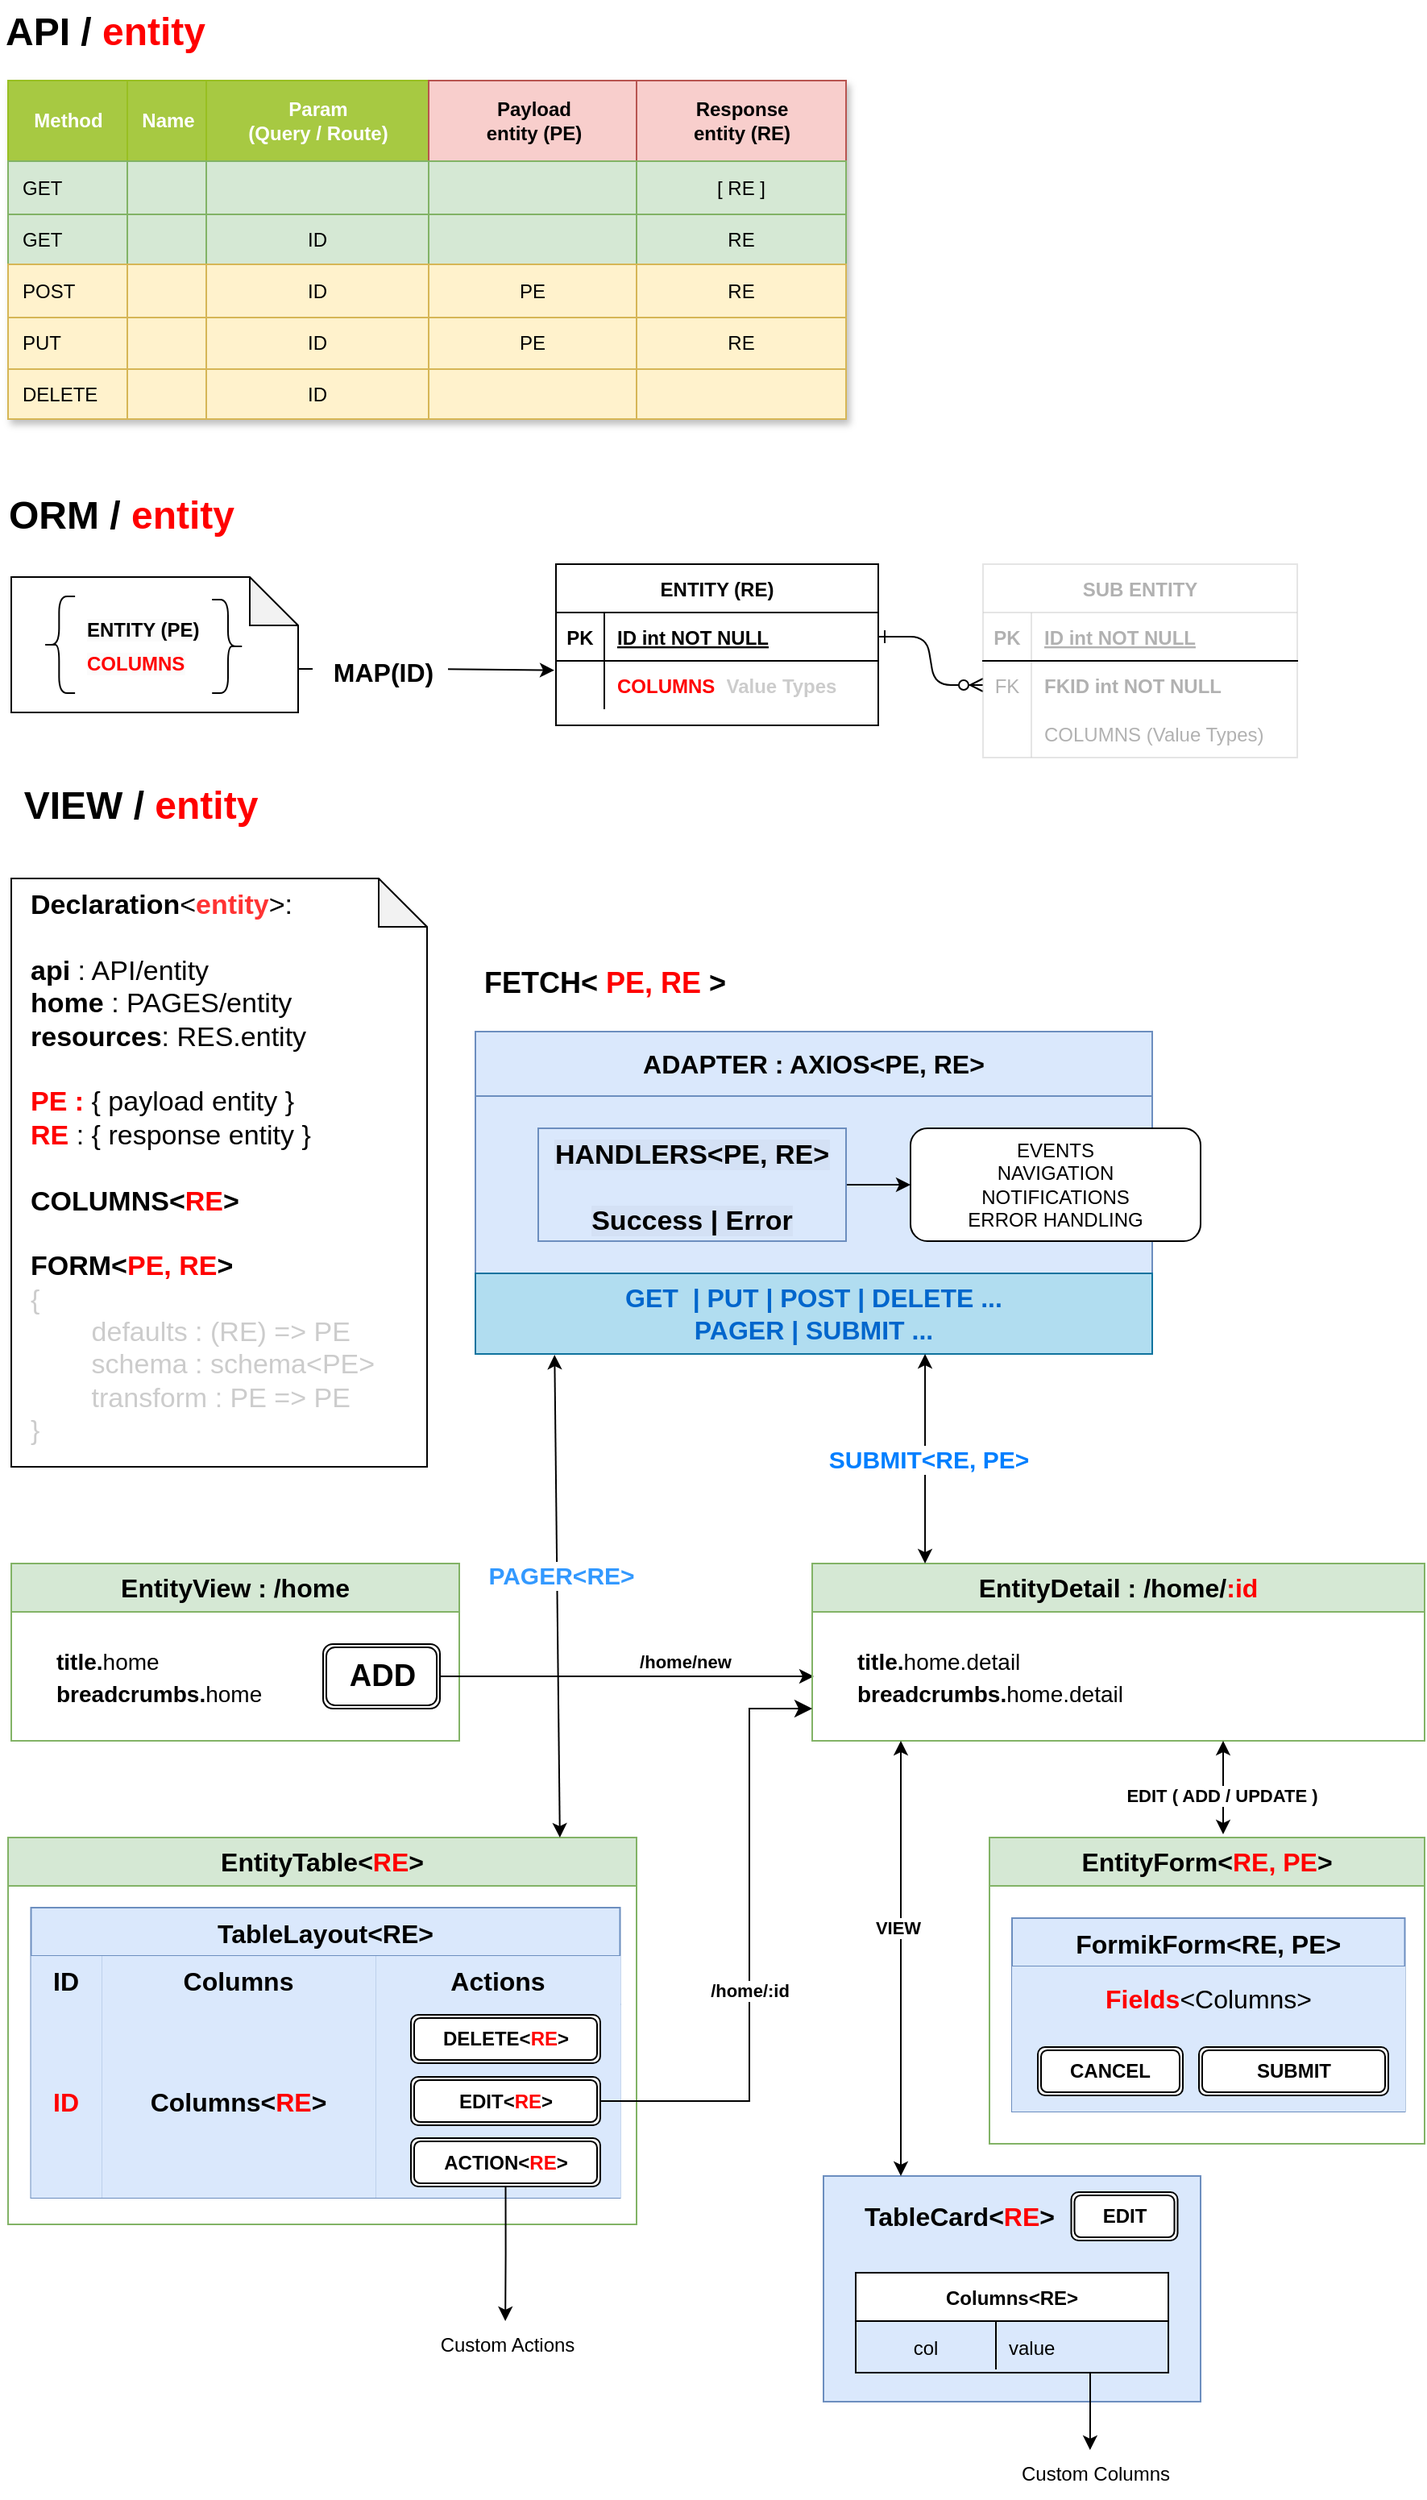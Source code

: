 <mxfile version="24.5.2" type="github">
  <diagram id="R2lEEEUBdFMjLlhIrx00" name="Page-1">
    <mxGraphModel dx="970" dy="598" grid="1" gridSize="10" guides="1" tooltips="1" connect="1" arrows="1" fold="1" page="1" pageScale="1" pageWidth="1169" pageHeight="827" math="0" shadow="0" extFonts="Permanent Marker^https://fonts.googleapis.com/css?family=Permanent+Marker">
      <root>
        <mxCell id="0" />
        <mxCell id="1" parent="0" />
        <mxCell id="C-vyLk0tnHw3VtMMgP7b-1" value="" style="edgeStyle=entityRelationEdgeStyle;endArrow=ERzeroToMany;startArrow=ERone;endFill=1;startFill=0;" parent="1" source="C-vyLk0tnHw3VtMMgP7b-24" target="C-vyLk0tnHw3VtMMgP7b-6" edge="1">
          <mxGeometry width="100" height="100" relative="1" as="geometry">
            <mxPoint x="310" y="1030" as="sourcePoint" />
            <mxPoint x="410" y="930" as="targetPoint" />
          </mxGeometry>
        </mxCell>
        <mxCell id="C-vyLk0tnHw3VtMMgP7b-2" value="SUB ENTITY" style="shape=table;startSize=30;container=1;collapsible=1;childLayout=tableLayout;fixedRows=1;rowLines=0;fontStyle=1;align=center;resizeLast=1;opacity=50;strokeColor=#CCCCCC;textOpacity=30;" parent="1" vertex="1">
          <mxGeometry x="695" y="430" width="195" height="120" as="geometry" />
        </mxCell>
        <mxCell id="C-vyLk0tnHw3VtMMgP7b-3" value="" style="shape=partialRectangle;collapsible=0;dropTarget=0;pointerEvents=0;fillColor=none;points=[[0,0.5],[1,0.5]];portConstraint=eastwest;top=0;left=0;right=0;bottom=1;" parent="C-vyLk0tnHw3VtMMgP7b-2" vertex="1">
          <mxGeometry y="30" width="195" height="30" as="geometry" />
        </mxCell>
        <mxCell id="C-vyLk0tnHw3VtMMgP7b-4" value="PK" style="shape=partialRectangle;overflow=hidden;connectable=0;fillColor=none;top=0;left=0;bottom=0;right=0;fontStyle=1;textOpacity=30;" parent="C-vyLk0tnHw3VtMMgP7b-3" vertex="1">
          <mxGeometry width="30" height="30" as="geometry">
            <mxRectangle width="30" height="30" as="alternateBounds" />
          </mxGeometry>
        </mxCell>
        <mxCell id="C-vyLk0tnHw3VtMMgP7b-5" value="ID int NOT NULL " style="shape=partialRectangle;overflow=hidden;connectable=0;fillColor=none;top=0;left=0;bottom=0;right=0;align=left;spacingLeft=6;fontStyle=5;textOpacity=30;" parent="C-vyLk0tnHw3VtMMgP7b-3" vertex="1">
          <mxGeometry x="30" width="165" height="30" as="geometry">
            <mxRectangle width="165" height="30" as="alternateBounds" />
          </mxGeometry>
        </mxCell>
        <mxCell id="C-vyLk0tnHw3VtMMgP7b-6" value="" style="shape=partialRectangle;collapsible=0;dropTarget=0;pointerEvents=0;fillColor=none;points=[[0,0.5],[1,0.5]];portConstraint=eastwest;top=0;left=0;right=0;bottom=0;" parent="C-vyLk0tnHw3VtMMgP7b-2" vertex="1">
          <mxGeometry y="60" width="195" height="30" as="geometry" />
        </mxCell>
        <mxCell id="C-vyLk0tnHw3VtMMgP7b-7" value="FK" style="shape=partialRectangle;overflow=hidden;connectable=0;fillColor=none;top=0;left=0;bottom=0;right=0;textOpacity=30;" parent="C-vyLk0tnHw3VtMMgP7b-6" vertex="1">
          <mxGeometry width="30" height="30" as="geometry">
            <mxRectangle width="30" height="30" as="alternateBounds" />
          </mxGeometry>
        </mxCell>
        <mxCell id="C-vyLk0tnHw3VtMMgP7b-8" value="FKID int NOT NULL" style="shape=partialRectangle;overflow=hidden;connectable=0;fillColor=none;top=0;left=0;bottom=0;right=0;align=left;spacingLeft=6;fontStyle=1;textOpacity=30;" parent="C-vyLk0tnHw3VtMMgP7b-6" vertex="1">
          <mxGeometry x="30" width="165" height="30" as="geometry">
            <mxRectangle width="165" height="30" as="alternateBounds" />
          </mxGeometry>
        </mxCell>
        <mxCell id="C-vyLk0tnHw3VtMMgP7b-9" value="" style="shape=partialRectangle;collapsible=0;dropTarget=0;pointerEvents=0;fillColor=none;points=[[0,0.5],[1,0.5]];portConstraint=eastwest;top=0;left=0;right=0;bottom=0;" parent="C-vyLk0tnHw3VtMMgP7b-2" vertex="1">
          <mxGeometry y="90" width="195" height="30" as="geometry" />
        </mxCell>
        <mxCell id="C-vyLk0tnHw3VtMMgP7b-10" value="" style="shape=partialRectangle;overflow=hidden;connectable=0;fillColor=none;top=0;left=0;bottom=0;right=0;textOpacity=30;" parent="C-vyLk0tnHw3VtMMgP7b-9" vertex="1">
          <mxGeometry width="30" height="30" as="geometry">
            <mxRectangle width="30" height="30" as="alternateBounds" />
          </mxGeometry>
        </mxCell>
        <mxCell id="C-vyLk0tnHw3VtMMgP7b-11" value="COLUMNS (Value Types)" style="shape=partialRectangle;overflow=hidden;connectable=0;fillColor=none;top=0;left=0;bottom=0;right=0;align=left;spacingLeft=6;textOpacity=30;" parent="C-vyLk0tnHw3VtMMgP7b-9" vertex="1">
          <mxGeometry x="30" width="165" height="30" as="geometry">
            <mxRectangle width="165" height="30" as="alternateBounds" />
          </mxGeometry>
        </mxCell>
        <mxCell id="C-vyLk0tnHw3VtMMgP7b-23" value="ENTITY (RE)" style="shape=table;startSize=30;container=1;collapsible=1;childLayout=tableLayout;fixedRows=1;rowLines=0;fontStyle=1;align=center;resizeLast=1;fontColor=#000000;" parent="1" vertex="1">
          <mxGeometry x="430" y="430" width="200" height="100" as="geometry" />
        </mxCell>
        <mxCell id="C-vyLk0tnHw3VtMMgP7b-24" value="" style="shape=partialRectangle;collapsible=0;dropTarget=0;pointerEvents=0;fillColor=none;points=[[0,0.5],[1,0.5]];portConstraint=eastwest;top=0;left=0;right=0;bottom=1;" parent="C-vyLk0tnHw3VtMMgP7b-23" vertex="1">
          <mxGeometry y="30" width="200" height="30" as="geometry" />
        </mxCell>
        <mxCell id="C-vyLk0tnHw3VtMMgP7b-25" value="PK" style="shape=partialRectangle;overflow=hidden;connectable=0;fillColor=none;top=0;left=0;bottom=0;right=0;fontStyle=1;" parent="C-vyLk0tnHw3VtMMgP7b-24" vertex="1">
          <mxGeometry width="30" height="30" as="geometry">
            <mxRectangle width="30" height="30" as="alternateBounds" />
          </mxGeometry>
        </mxCell>
        <mxCell id="C-vyLk0tnHw3VtMMgP7b-26" value="ID int NOT NULL " style="shape=partialRectangle;overflow=hidden;connectable=0;fillColor=none;top=0;left=0;bottom=0;right=0;align=left;spacingLeft=6;fontStyle=5;" parent="C-vyLk0tnHw3VtMMgP7b-24" vertex="1">
          <mxGeometry x="30" width="170" height="30" as="geometry">
            <mxRectangle width="170" height="30" as="alternateBounds" />
          </mxGeometry>
        </mxCell>
        <mxCell id="C-vyLk0tnHw3VtMMgP7b-27" value="" style="shape=partialRectangle;collapsible=0;dropTarget=0;pointerEvents=0;fillColor=none;points=[[0,0.5],[1,0.5]];portConstraint=eastwest;top=0;left=0;right=0;bottom=0;" parent="C-vyLk0tnHw3VtMMgP7b-23" vertex="1">
          <mxGeometry y="60" width="200" height="30" as="geometry" />
        </mxCell>
        <mxCell id="C-vyLk0tnHw3VtMMgP7b-28" value="" style="shape=partialRectangle;overflow=hidden;connectable=0;fillColor=none;top=0;left=0;bottom=0;right=0;" parent="C-vyLk0tnHw3VtMMgP7b-27" vertex="1">
          <mxGeometry width="30" height="30" as="geometry">
            <mxRectangle width="30" height="30" as="alternateBounds" />
          </mxGeometry>
        </mxCell>
        <mxCell id="C-vyLk0tnHw3VtMMgP7b-29" value="COLUMNS" style="shape=partialRectangle;overflow=hidden;connectable=0;fillColor=none;top=0;left=0;bottom=0;right=0;align=left;spacingLeft=6;fontColor=#FF0000;fontStyle=1" parent="C-vyLk0tnHw3VtMMgP7b-27" vertex="1">
          <mxGeometry x="30" width="170" height="30" as="geometry">
            <mxRectangle width="170" height="30" as="alternateBounds" />
          </mxGeometry>
        </mxCell>
        <mxCell id="YahrEmIbVGKIaJTnLxun-7" value="Assets" style="childLayout=tableLayout;recursiveResize=0;strokeColor=#98bf21;fillColor=#A7C942;shadow=1;" parent="1" vertex="1">
          <mxGeometry x="90" y="130" width="520" height="210" as="geometry" />
        </mxCell>
        <mxCell id="YahrEmIbVGKIaJTnLxun-8" style="shape=tableRow;horizontal=0;startSize=0;swimlaneHead=0;swimlaneBody=0;top=0;left=0;bottom=0;right=0;dropTarget=0;collapsible=0;recursiveResize=0;expand=0;fontStyle=0;strokeColor=inherit;fillColor=#ffffff;" parent="YahrEmIbVGKIaJTnLxun-7" vertex="1">
          <mxGeometry width="520" height="50" as="geometry" />
        </mxCell>
        <mxCell id="YahrEmIbVGKIaJTnLxun-68" value="Method" style="connectable=0;recursiveResize=0;strokeColor=inherit;fillColor=#A7C942;align=center;fontStyle=1;fontColor=#FFFFFF;html=1;" parent="YahrEmIbVGKIaJTnLxun-8" vertex="1">
          <mxGeometry width="74" height="50" as="geometry">
            <mxRectangle width="74" height="50" as="alternateBounds" />
          </mxGeometry>
        </mxCell>
        <mxCell id="YahrEmIbVGKIaJTnLxun-57" value="Name" style="connectable=0;recursiveResize=0;strokeColor=inherit;fillColor=#A7C942;align=center;fontStyle=1;fontColor=#FFFFFF;html=1;" parent="YahrEmIbVGKIaJTnLxun-8" vertex="1">
          <mxGeometry x="74" width="49" height="50" as="geometry">
            <mxRectangle width="49" height="50" as="alternateBounds" />
          </mxGeometry>
        </mxCell>
        <mxCell id="YahrEmIbVGKIaJTnLxun-9" value="Param&lt;div&gt;(Query / Route)&lt;/div&gt;" style="connectable=0;recursiveResize=0;strokeColor=inherit;fillColor=#A7C942;align=center;fontStyle=1;fontColor=#FFFFFF;html=1;" parent="YahrEmIbVGKIaJTnLxun-8" vertex="1">
          <mxGeometry x="123" width="138" height="50" as="geometry">
            <mxRectangle width="138" height="50" as="alternateBounds" />
          </mxGeometry>
        </mxCell>
        <mxCell id="YahrEmIbVGKIaJTnLxun-10" value="Payload&lt;div&gt;entity (PE)&lt;/div&gt;" style="connectable=0;recursiveResize=0;strokeColor=#b85450;fillColor=#f8cecc;align=center;fontStyle=1;html=1;" parent="YahrEmIbVGKIaJTnLxun-8" vertex="1">
          <mxGeometry x="261" width="129" height="50" as="geometry">
            <mxRectangle width="129" height="50" as="alternateBounds" />
          </mxGeometry>
        </mxCell>
        <mxCell id="YahrEmIbVGKIaJTnLxun-11" value="Response&lt;div&gt;entity (RE)&lt;/div&gt;" style="connectable=0;recursiveResize=0;strokeColor=#b85450;fillColor=#f8cecc;align=center;fontStyle=1;html=1;" parent="YahrEmIbVGKIaJTnLxun-8" vertex="1">
          <mxGeometry x="390" width="130" height="50" as="geometry">
            <mxRectangle width="130" height="50" as="alternateBounds" />
          </mxGeometry>
        </mxCell>
        <mxCell id="YahrEmIbVGKIaJTnLxun-12" value="" style="shape=tableRow;horizontal=0;startSize=0;swimlaneHead=0;swimlaneBody=0;top=0;left=0;bottom=0;right=0;dropTarget=0;collapsible=0;recursiveResize=0;expand=0;fontStyle=0;strokeColor=inherit;fillColor=#ffffff;" parent="YahrEmIbVGKIaJTnLxun-7" vertex="1">
          <mxGeometry y="50" width="520" height="33" as="geometry" />
        </mxCell>
        <mxCell id="YahrEmIbVGKIaJTnLxun-69" value="GET" style="connectable=0;recursiveResize=0;strokeColor=#82b366;fillColor=#d5e8d4;align=left;whiteSpace=wrap;html=1;spacingLeft=7;" parent="YahrEmIbVGKIaJTnLxun-12" vertex="1">
          <mxGeometry width="74" height="33" as="geometry">
            <mxRectangle width="74" height="33" as="alternateBounds" />
          </mxGeometry>
        </mxCell>
        <mxCell id="YahrEmIbVGKIaJTnLxun-58" value="" style="connectable=0;recursiveResize=0;strokeColor=#82b366;fillColor=#d5e8d4;align=center;whiteSpace=wrap;html=1;" parent="YahrEmIbVGKIaJTnLxun-12" vertex="1">
          <mxGeometry x="74" width="49" height="33" as="geometry">
            <mxRectangle width="49" height="33" as="alternateBounds" />
          </mxGeometry>
        </mxCell>
        <mxCell id="YahrEmIbVGKIaJTnLxun-13" value="" style="connectable=0;recursiveResize=0;strokeColor=#82b366;fillColor=#d5e8d4;align=center;whiteSpace=wrap;html=1;" parent="YahrEmIbVGKIaJTnLxun-12" vertex="1">
          <mxGeometry x="123" width="138" height="33" as="geometry">
            <mxRectangle width="138" height="33" as="alternateBounds" />
          </mxGeometry>
        </mxCell>
        <mxCell id="YahrEmIbVGKIaJTnLxun-14" value="" style="connectable=0;recursiveResize=0;strokeColor=#82b366;fillColor=#d5e8d4;align=center;whiteSpace=wrap;html=1;" parent="YahrEmIbVGKIaJTnLxun-12" vertex="1">
          <mxGeometry x="261" width="129" height="33" as="geometry">
            <mxRectangle width="129" height="33" as="alternateBounds" />
          </mxGeometry>
        </mxCell>
        <mxCell id="YahrEmIbVGKIaJTnLxun-15" value="[ RE ]" style="connectable=0;recursiveResize=0;strokeColor=#82b366;fillColor=#d5e8d4;align=center;whiteSpace=wrap;html=1;" parent="YahrEmIbVGKIaJTnLxun-12" vertex="1">
          <mxGeometry x="390" width="130" height="33" as="geometry">
            <mxRectangle width="130" height="33" as="alternateBounds" />
          </mxGeometry>
        </mxCell>
        <mxCell id="YahrEmIbVGKIaJTnLxun-16" value="" style="shape=tableRow;horizontal=0;startSize=0;swimlaneHead=0;swimlaneBody=0;top=0;left=0;bottom=0;right=0;dropTarget=0;collapsible=0;recursiveResize=0;expand=0;fontStyle=1;strokeColor=inherit;fillColor=#EAF2D3;" parent="YahrEmIbVGKIaJTnLxun-7" vertex="1">
          <mxGeometry y="83" width="520" height="31" as="geometry" />
        </mxCell>
        <mxCell id="YahrEmIbVGKIaJTnLxun-70" value="GET" style="connectable=0;recursiveResize=0;strokeColor=#82b366;fillColor=#d5e8d4;whiteSpace=wrap;html=1;align=left;spacingLeft=7;" parent="YahrEmIbVGKIaJTnLxun-16" vertex="1">
          <mxGeometry width="74" height="31" as="geometry">
            <mxRectangle width="74" height="31" as="alternateBounds" />
          </mxGeometry>
        </mxCell>
        <mxCell id="YahrEmIbVGKIaJTnLxun-59" value="" style="connectable=0;recursiveResize=0;strokeColor=#82b366;fillColor=#d5e8d4;whiteSpace=wrap;html=1;" parent="YahrEmIbVGKIaJTnLxun-16" vertex="1">
          <mxGeometry x="74" width="49" height="31" as="geometry">
            <mxRectangle width="49" height="31" as="alternateBounds" />
          </mxGeometry>
        </mxCell>
        <mxCell id="YahrEmIbVGKIaJTnLxun-17" value="ID" style="connectable=0;recursiveResize=0;strokeColor=#82b366;fillColor=#d5e8d4;whiteSpace=wrap;html=1;" parent="YahrEmIbVGKIaJTnLxun-16" vertex="1">
          <mxGeometry x="123" width="138" height="31" as="geometry">
            <mxRectangle width="138" height="31" as="alternateBounds" />
          </mxGeometry>
        </mxCell>
        <mxCell id="YahrEmIbVGKIaJTnLxun-18" value="" style="connectable=0;recursiveResize=0;strokeColor=#82b366;fillColor=#d5e8d4;whiteSpace=wrap;html=1;" parent="YahrEmIbVGKIaJTnLxun-16" vertex="1">
          <mxGeometry x="261" width="129" height="31" as="geometry">
            <mxRectangle width="129" height="31" as="alternateBounds" />
          </mxGeometry>
        </mxCell>
        <mxCell id="YahrEmIbVGKIaJTnLxun-19" value="RE" style="connectable=0;recursiveResize=0;strokeColor=#82b366;fillColor=#d5e8d4;whiteSpace=wrap;html=1;" parent="YahrEmIbVGKIaJTnLxun-16" vertex="1">
          <mxGeometry x="390" width="130" height="31" as="geometry">
            <mxRectangle width="130" height="31" as="alternateBounds" />
          </mxGeometry>
        </mxCell>
        <mxCell id="YahrEmIbVGKIaJTnLxun-20" value="" style="shape=tableRow;horizontal=0;startSize=0;swimlaneHead=0;swimlaneBody=0;top=0;left=0;bottom=0;right=0;dropTarget=0;collapsible=0;recursiveResize=0;expand=0;fontStyle=0;strokeColor=inherit;fillColor=#ffffff;" parent="YahrEmIbVGKIaJTnLxun-7" vertex="1">
          <mxGeometry y="114" width="520" height="33" as="geometry" />
        </mxCell>
        <mxCell id="YahrEmIbVGKIaJTnLxun-71" value="POST" style="connectable=0;recursiveResize=0;strokeColor=#d6b656;fillColor=#fff2cc;fontStyle=0;align=left;whiteSpace=wrap;html=1;spacingLeft=7;" parent="YahrEmIbVGKIaJTnLxun-20" vertex="1">
          <mxGeometry width="74" height="33" as="geometry">
            <mxRectangle width="74" height="33" as="alternateBounds" />
          </mxGeometry>
        </mxCell>
        <mxCell id="YahrEmIbVGKIaJTnLxun-60" style="connectable=0;recursiveResize=0;strokeColor=#d6b656;fillColor=#fff2cc;fontStyle=0;align=center;whiteSpace=wrap;html=1;" parent="YahrEmIbVGKIaJTnLxun-20" vertex="1">
          <mxGeometry x="74" width="49" height="33" as="geometry">
            <mxRectangle width="49" height="33" as="alternateBounds" />
          </mxGeometry>
        </mxCell>
        <mxCell id="YahrEmIbVGKIaJTnLxun-21" value="ID" style="connectable=0;recursiveResize=0;strokeColor=#d6b656;fillColor=#fff2cc;fontStyle=0;align=center;whiteSpace=wrap;html=1;" parent="YahrEmIbVGKIaJTnLxun-20" vertex="1">
          <mxGeometry x="123" width="138" height="33" as="geometry">
            <mxRectangle width="138" height="33" as="alternateBounds" />
          </mxGeometry>
        </mxCell>
        <mxCell id="YahrEmIbVGKIaJTnLxun-22" value="PE" style="connectable=0;recursiveResize=0;strokeColor=#d6b656;fillColor=#fff2cc;fontStyle=0;align=center;whiteSpace=wrap;html=1;" parent="YahrEmIbVGKIaJTnLxun-20" vertex="1">
          <mxGeometry x="261" width="129" height="33" as="geometry">
            <mxRectangle width="129" height="33" as="alternateBounds" />
          </mxGeometry>
        </mxCell>
        <mxCell id="YahrEmIbVGKIaJTnLxun-23" value="RE" style="connectable=0;recursiveResize=0;strokeColor=#d6b656;fillColor=#fff2cc;fontStyle=0;align=center;whiteSpace=wrap;html=1;" parent="YahrEmIbVGKIaJTnLxun-20" vertex="1">
          <mxGeometry x="390" width="130" height="33" as="geometry">
            <mxRectangle width="130" height="33" as="alternateBounds" />
          </mxGeometry>
        </mxCell>
        <mxCell id="YahrEmIbVGKIaJTnLxun-24" value="" style="shape=tableRow;horizontal=0;startSize=0;swimlaneHead=0;swimlaneBody=0;top=0;left=0;bottom=0;right=0;dropTarget=0;collapsible=0;recursiveResize=0;expand=0;fontStyle=1;strokeColor=inherit;fillColor=#EAF2D3;" parent="YahrEmIbVGKIaJTnLxun-7" vertex="1">
          <mxGeometry y="147" width="520" height="32" as="geometry" />
        </mxCell>
        <mxCell id="YahrEmIbVGKIaJTnLxun-72" value="PUT" style="connectable=0;recursiveResize=0;strokeColor=#d6b656;fillColor=#fff2cc;whiteSpace=wrap;html=1;align=left;spacingLeft=7;" parent="YahrEmIbVGKIaJTnLxun-24" vertex="1">
          <mxGeometry width="74" height="32" as="geometry">
            <mxRectangle width="74" height="32" as="alternateBounds" />
          </mxGeometry>
        </mxCell>
        <mxCell id="YahrEmIbVGKIaJTnLxun-61" style="connectable=0;recursiveResize=0;strokeColor=#d6b656;fillColor=#fff2cc;whiteSpace=wrap;html=1;" parent="YahrEmIbVGKIaJTnLxun-24" vertex="1">
          <mxGeometry x="74" width="49" height="32" as="geometry">
            <mxRectangle width="49" height="32" as="alternateBounds" />
          </mxGeometry>
        </mxCell>
        <mxCell id="YahrEmIbVGKIaJTnLxun-25" value="ID" style="connectable=0;recursiveResize=0;strokeColor=#d6b656;fillColor=#fff2cc;whiteSpace=wrap;html=1;" parent="YahrEmIbVGKIaJTnLxun-24" vertex="1">
          <mxGeometry x="123" width="138" height="32" as="geometry">
            <mxRectangle width="138" height="32" as="alternateBounds" />
          </mxGeometry>
        </mxCell>
        <mxCell id="YahrEmIbVGKIaJTnLxun-26" value="PE" style="connectable=0;recursiveResize=0;strokeColor=#d6b656;fillColor=#fff2cc;whiteSpace=wrap;html=1;" parent="YahrEmIbVGKIaJTnLxun-24" vertex="1">
          <mxGeometry x="261" width="129" height="32" as="geometry">
            <mxRectangle width="129" height="32" as="alternateBounds" />
          </mxGeometry>
        </mxCell>
        <mxCell id="YahrEmIbVGKIaJTnLxun-27" value="RE" style="connectable=0;recursiveResize=0;strokeColor=#d6b656;fillColor=#fff2cc;whiteSpace=wrap;html=1;" parent="YahrEmIbVGKIaJTnLxun-24" vertex="1">
          <mxGeometry x="390" width="130" height="32" as="geometry">
            <mxRectangle width="130" height="32" as="alternateBounds" />
          </mxGeometry>
        </mxCell>
        <mxCell id="YahrEmIbVGKIaJTnLxun-62" style="shape=tableRow;horizontal=0;startSize=0;swimlaneHead=0;swimlaneBody=0;top=0;left=0;bottom=0;right=0;dropTarget=0;collapsible=0;recursiveResize=0;expand=0;fontStyle=1;strokeColor=inherit;fillColor=#EAF2D3;" parent="YahrEmIbVGKIaJTnLxun-7" vertex="1">
          <mxGeometry y="179" width="520" height="31" as="geometry" />
        </mxCell>
        <mxCell id="YahrEmIbVGKIaJTnLxun-73" value="DELETE" style="connectable=0;recursiveResize=0;whiteSpace=wrap;html=1;align=left;spacingLeft=7;fillColor=#fff2cc;strokeColor=#d6b656;" parent="YahrEmIbVGKIaJTnLxun-62" vertex="1">
          <mxGeometry width="74" height="31" as="geometry">
            <mxRectangle width="74" height="31" as="alternateBounds" />
          </mxGeometry>
        </mxCell>
        <mxCell id="YahrEmIbVGKIaJTnLxun-63" style="connectable=0;recursiveResize=0;whiteSpace=wrap;html=1;fillColor=#fff2cc;strokeColor=#d6b656;" parent="YahrEmIbVGKIaJTnLxun-62" vertex="1">
          <mxGeometry x="74" width="49" height="31" as="geometry">
            <mxRectangle width="49" height="31" as="alternateBounds" />
          </mxGeometry>
        </mxCell>
        <mxCell id="YahrEmIbVGKIaJTnLxun-64" value="ID" style="connectable=0;recursiveResize=0;whiteSpace=wrap;html=1;fillColor=#fff2cc;strokeColor=#d6b656;" parent="YahrEmIbVGKIaJTnLxun-62" vertex="1">
          <mxGeometry x="123" width="138" height="31" as="geometry">
            <mxRectangle width="138" height="31" as="alternateBounds" />
          </mxGeometry>
        </mxCell>
        <mxCell id="YahrEmIbVGKIaJTnLxun-65" style="connectable=0;recursiveResize=0;whiteSpace=wrap;html=1;fillColor=#fff2cc;strokeColor=#d6b656;" parent="YahrEmIbVGKIaJTnLxun-62" vertex="1">
          <mxGeometry x="261" width="129" height="31" as="geometry">
            <mxRectangle width="129" height="31" as="alternateBounds" />
          </mxGeometry>
        </mxCell>
        <mxCell id="YahrEmIbVGKIaJTnLxun-66" style="connectable=0;recursiveResize=0;whiteSpace=wrap;html=1;fillColor=#fff2cc;strokeColor=#d6b656;" parent="YahrEmIbVGKIaJTnLxun-62" vertex="1">
          <mxGeometry x="390" width="130" height="31" as="geometry">
            <mxRectangle width="130" height="31" as="alternateBounds" />
          </mxGeometry>
        </mxCell>
        <mxCell id="YahrEmIbVGKIaJTnLxun-81" value="API /&amp;nbsp;&lt;font color=&quot;#ff0000&quot;&gt;entity&lt;/font&gt;" style="text;strokeColor=none;fillColor=none;html=1;fontSize=24;fontStyle=1;verticalAlign=middle;align=center;" parent="1" vertex="1">
          <mxGeometry x="100" y="80" width="100" height="40" as="geometry" />
        </mxCell>
        <mxCell id="YahrEmIbVGKIaJTnLxun-82" value="ORM /&amp;nbsp;&lt;font color=&quot;#ff0000&quot;&gt;entity&lt;/font&gt;" style="text;strokeColor=none;fillColor=none;html=1;fontSize=24;fontStyle=1;verticalAlign=middle;align=center;" parent="1" vertex="1">
          <mxGeometry x="110" y="380" width="100" height="40" as="geometry" />
        </mxCell>
        <UserObject label="&lt;b&gt;Value Types&lt;/b&gt;" placeholders="1" name="Variable" id="YahrEmIbVGKIaJTnLxun-83">
          <mxCell style="text;html=1;strokeColor=none;fillColor=none;align=center;verticalAlign=middle;whiteSpace=wrap;overflow=hidden;fontColor=#CCCCCC;" parent="1" vertex="1">
            <mxGeometry x="530" y="496" width="80" height="20" as="geometry" />
          </mxCell>
        </UserObject>
        <mxCell id="YahrEmIbVGKIaJTnLxun-85" value="VIEW /&amp;nbsp;&lt;font color=&quot;#ff0000&quot;&gt;entity&lt;/font&gt;" style="text;strokeColor=none;fillColor=none;html=1;fontSize=24;fontStyle=1;verticalAlign=middle;align=center;" parent="1" vertex="1">
          <mxGeometry x="122" y="560" width="100" height="40" as="geometry" />
        </mxCell>
        <mxCell id="YahrEmIbVGKIaJTnLxun-86" value="&lt;font style=&quot;font-size: 17px;&quot;&gt;&lt;b style=&quot;&quot;&gt;Declaration&lt;/b&gt;&amp;lt;&lt;b style=&quot;&quot;&gt;&lt;font color=&quot;#ff3333&quot; style=&quot;font-size: 17px;&quot;&gt;entity&lt;/font&gt;&lt;/b&gt;&amp;gt;:&lt;/font&gt;&lt;div style=&quot;font-size: 17px;&quot;&gt;&lt;font style=&quot;font-size: 17px;&quot;&gt;&lt;br style=&quot;&quot;&gt;&lt;/font&gt;&lt;div style=&quot;&quot;&gt;&lt;font style=&quot;font-size: 17px;&quot;&gt;&lt;b&gt;api&lt;/b&gt; : API/entity&lt;/font&gt;&lt;/div&gt;&lt;div style=&quot;&quot;&gt;&lt;font style=&quot;font-size: 17px;&quot;&gt;&lt;b&gt;home&lt;/b&gt; : PAGES/entity&lt;/font&gt;&lt;/div&gt;&lt;div style=&quot;&quot;&gt;&lt;span style=&quot;background-color: initial;&quot;&gt;&lt;font style=&quot;font-size: 17px;&quot;&gt;&lt;b&gt;resources&lt;/b&gt;: RES.entity&lt;/font&gt;&lt;/span&gt;&lt;/div&gt;&lt;div style=&quot;&quot;&gt;&lt;span style=&quot;background-color: initial;&quot;&gt;&lt;font style=&quot;font-size: 17px;&quot;&gt;&lt;br&gt;&lt;/font&gt;&lt;/span&gt;&lt;/div&gt;&lt;div style=&quot;&quot;&gt;&lt;div style=&quot;&quot;&gt;&lt;font style=&quot;font-size: 17px;&quot;&gt;&lt;b style=&quot;&quot;&gt;&lt;font color=&quot;#ff0000&quot; style=&quot;font-size: 17px;&quot;&gt;PE :&lt;/font&gt;&lt;/b&gt;&amp;nbsp;{ payload entity }&lt;/font&gt;&lt;/div&gt;&lt;div style=&quot;&quot;&gt;&lt;font style=&quot;font-size: 17px;&quot;&gt;&lt;font color=&quot;#ff0000&quot; style=&quot;background-color: initial; font-size: 17px;&quot;&gt;&lt;b style=&quot;&quot;&gt;RE&lt;/b&gt;&lt;/font&gt;&lt;span style=&quot;background-color: initial;&quot;&gt;&amp;nbsp;:&lt;/span&gt;&lt;span style=&quot;background-color: initial;&quot;&gt;&amp;nbsp;{ response entity }&lt;/span&gt;&lt;/font&gt;&lt;/div&gt;&lt;/div&gt;&lt;div style=&quot;&quot;&gt;&lt;span style=&quot;background-color: initial;&quot;&gt;&lt;font style=&quot;font-size: 17px;&quot;&gt;&lt;br style=&quot;&quot;&gt;&lt;/font&gt;&lt;/span&gt;&lt;/div&gt;&lt;div style=&quot;&quot;&gt;&lt;span style=&quot;background-color: initial;&quot;&gt;&lt;b style=&quot;&quot;&gt;&lt;font style=&quot;font-size: 17px;&quot;&gt;COLUMNS&amp;lt;&lt;font color=&quot;#ff0000&quot; style=&quot;font-size: 17px;&quot;&gt;RE&lt;/font&gt;&amp;gt;&lt;/font&gt;&lt;/b&gt;&lt;/span&gt;&lt;/div&gt;&lt;div style=&quot;&quot;&gt;&lt;span style=&quot;background-color: initial;&quot;&gt;&lt;b style=&quot;&quot;&gt;&lt;font style=&quot;font-size: 17px;&quot;&gt;&lt;br&gt;&lt;/font&gt;&lt;/b&gt;&lt;/span&gt;&lt;/div&gt;&lt;div style=&quot;&quot;&gt;&lt;div style=&quot;&quot;&gt;&lt;b style=&quot;&quot;&gt;&lt;font style=&quot;font-size: 17px;&quot;&gt;&lt;span style=&quot;background-color: initial;&quot;&gt;FORM&amp;lt;&lt;font color=&quot;#ff0000&quot; style=&quot;font-size: 17px;&quot;&gt;PE,&lt;/font&gt; &lt;font color=&quot;#ff0000&quot; style=&quot;font-size: 17px;&quot;&gt;RE&lt;/font&gt;&amp;gt;&lt;/span&gt;&lt;br style=&quot;&quot;&gt;&lt;/font&gt;&lt;/b&gt;&lt;/div&gt;&lt;/div&gt;&lt;/div&gt;&lt;div style=&quot;font-size: 17px;&quot;&gt;&lt;span style=&quot;background-color: initial;&quot;&gt;&lt;font color=&quot;#cccccc&quot; style=&quot;font-size: 17px;&quot;&gt;{&lt;/font&gt;&lt;/span&gt;&lt;/div&gt;&lt;div style=&quot;font-size: 17px;&quot;&gt;&lt;span style=&quot;background-color: initial;&quot;&gt;&lt;font color=&quot;#cccccc&quot; style=&quot;font-size: 17px;&quot;&gt;&lt;span style=&quot;white-space: pre;&quot;&gt;&#x9;&lt;/span&gt;defaults : (RE) =&amp;gt; PE&lt;br style=&quot;&quot;&gt;&lt;/font&gt;&lt;/span&gt;&lt;/div&gt;&lt;div style=&quot;font-size: 17px;&quot;&gt;&lt;span style=&quot;background-color: initial;&quot;&gt;&lt;font color=&quot;#cccccc&quot; style=&quot;font-size: 17px;&quot;&gt;&lt;span style=&quot;white-space: pre;&quot;&gt;&#x9;&lt;/span&gt;schema : schema&amp;lt;PE&amp;gt;&lt;/font&gt;&lt;/span&gt;&lt;/div&gt;&lt;div style=&quot;font-size: 17px;&quot;&gt;&lt;span style=&quot;background-color: initial;&quot;&gt;&lt;font color=&quot;#cccccc&quot; style=&quot;font-size: 17px;&quot;&gt;&lt;span style=&quot;white-space: pre;&quot;&gt;&#x9;&lt;/span&gt;transform : PE =&amp;gt; PE&amp;nbsp;&lt;br style=&quot;&quot;&gt;&lt;/font&gt;&lt;/span&gt;&lt;/div&gt;&lt;div style=&quot;font-size: 17px;&quot;&gt;&lt;span style=&quot;background-color: initial;&quot;&gt;&lt;font color=&quot;#cccccc&quot; style=&quot;font-size: 17px;&quot;&gt;}&lt;/font&gt;&lt;/span&gt;&lt;/div&gt;" style="shape=note;whiteSpace=wrap;html=1;backgroundOutline=1;darkOpacity=0.05;align=left;spacingLeft=10;verticalAlign=top;fontSize=13;" parent="1" vertex="1">
          <mxGeometry x="92" y="625" width="258" height="365" as="geometry" />
        </mxCell>
        <mxCell id="K0PCjT4belstwywt3aMA-4" value="FETCH&amp;lt;&amp;nbsp;&lt;font style=&quot;font-size: 18px;&quot; color=&quot;#ff0000&quot;&gt;PE, RE&amp;nbsp;&lt;/font&gt;&lt;font style=&quot;font-size: 18px;&quot;&gt;&amp;gt;&lt;/font&gt;" style="text;strokeColor=none;fillColor=none;html=1;fontSize=18;fontStyle=1;verticalAlign=middle;align=center;" vertex="1" parent="1">
          <mxGeometry x="410" y="670" width="100" height="40" as="geometry" />
        </mxCell>
        <mxCell id="K0PCjT4belstwywt3aMA-7" value="&lt;font style=&quot;font-size: 16px;&quot;&gt;EntityView : /home&lt;/font&gt;" style="swimlane;whiteSpace=wrap;html=1;startSize=30;fillColor=#d5e8d4;strokeColor=#82b366;" vertex="1" parent="1">
          <mxGeometry x="92" y="1050" width="278" height="110" as="geometry" />
        </mxCell>
        <mxCell id="K0PCjT4belstwywt3aMA-88" style="edgeStyle=orthogonalEdgeStyle;rounded=0;orthogonalLoop=1;jettySize=auto;html=1;exitX=1;exitY=0.5;exitDx=0;exitDy=0;" edge="1" parent="K0PCjT4belstwywt3aMA-7" source="K0PCjT4belstwywt3aMA-23">
          <mxGeometry relative="1" as="geometry">
            <mxPoint x="498" y="70" as="targetPoint" />
          </mxGeometry>
        </mxCell>
        <mxCell id="K0PCjT4belstwywt3aMA-120" value="&lt;span style=&quot;font-weight: 700; text-align: right;&quot;&gt;&amp;nbsp;/home/new&amp;nbsp;&lt;/span&gt;" style="edgeLabel;html=1;align=left;verticalAlign=bottom;resizable=0;points=[];labelPosition=right;verticalLabelPosition=top;" vertex="1" connectable="0" parent="K0PCjT4belstwywt3aMA-88">
          <mxGeometry x="0.028" y="1" relative="1" as="geometry">
            <mxPoint as="offset" />
          </mxGeometry>
        </mxCell>
        <mxCell id="K0PCjT4belstwywt3aMA-23" value="&lt;b&gt;&lt;font style=&quot;font-size: 19px;&quot;&gt;ADD&lt;/font&gt;&lt;/b&gt;" style="shape=ext;double=1;rounded=1;whiteSpace=wrap;html=1;" vertex="1" parent="K0PCjT4belstwywt3aMA-7">
          <mxGeometry x="193.5" y="50" width="72.5" height="40" as="geometry" />
        </mxCell>
        <UserObject label="&lt;b style=&quot;font-size: 14px;&quot;&gt;breadcrumbs.&lt;/b&gt;home" placeholders="1" name="Variable" id="K0PCjT4belstwywt3aMA-26">
          <mxCell style="text;html=1;strokeColor=none;fillColor=none;align=left;verticalAlign=middle;whiteSpace=wrap;overflow=hidden;fontSize=14;" vertex="1" parent="K0PCjT4belstwywt3aMA-7">
            <mxGeometry x="26" y="70" width="167.5" height="20" as="geometry" />
          </mxCell>
        </UserObject>
        <UserObject label="&lt;b style=&quot;font-size: 14px;&quot;&gt;title.&lt;/b&gt;home" placeholders="1" name="Variable" id="K0PCjT4belstwywt3aMA-29">
          <mxCell style="text;html=1;strokeColor=none;fillColor=none;align=left;verticalAlign=middle;whiteSpace=wrap;overflow=hidden;fontSize=14;" vertex="1" parent="K0PCjT4belstwywt3aMA-7">
            <mxGeometry x="26" y="50" width="167.5" height="20" as="geometry" />
          </mxCell>
        </UserObject>
        <mxCell id="K0PCjT4belstwywt3aMA-46" value="&lt;font style=&quot;font-size: 16px;&quot;&gt;EntityDetail : /home/&lt;font style=&quot;font-size: 16px;&quot; color=&quot;#ff0000&quot;&gt;:id&lt;/font&gt;&lt;/font&gt;" style="swimlane;whiteSpace=wrap;html=1;startSize=30;fillColor=#d5e8d4;strokeColor=#82b366;" vertex="1" parent="1">
          <mxGeometry x="589" y="1050" width="380" height="110" as="geometry" />
        </mxCell>
        <UserObject label="&lt;b style=&quot;font-size: 14px;&quot;&gt;breadcrumbs.&lt;/b&gt;home.detail" placeholders="1" name="Variable" id="K0PCjT4belstwywt3aMA-58">
          <mxCell style="text;html=1;strokeColor=none;fillColor=none;align=left;verticalAlign=middle;whiteSpace=wrap;overflow=hidden;fontSize=14;" vertex="1" parent="K0PCjT4belstwywt3aMA-46">
            <mxGeometry x="26" y="70" width="167.5" height="20" as="geometry" />
          </mxCell>
        </UserObject>
        <UserObject label="&lt;b style=&quot;font-size: 14px;&quot;&gt;title.&lt;/b&gt;home.detail" placeholders="1" name="Variable" id="K0PCjT4belstwywt3aMA-59">
          <mxCell style="text;html=1;strokeColor=none;fillColor=none;align=left;verticalAlign=middle;whiteSpace=wrap;overflow=hidden;fontSize=14;" vertex="1" parent="K0PCjT4belstwywt3aMA-46">
            <mxGeometry x="26" y="50" width="167.5" height="20" as="geometry" />
          </mxCell>
        </UserObject>
        <mxCell id="K0PCjT4belstwywt3aMA-83" value="&lt;div&gt;&lt;span style=&quot;font-size: 16px; text-wrap: nowrap;&quot;&gt;EntityTable&amp;lt;&lt;font color=&quot;#ff0000&quot;&gt;RE&lt;/font&gt;&amp;gt;&lt;/span&gt;&lt;/div&gt;" style="swimlane;whiteSpace=wrap;html=1;startSize=30;fillColor=#d5e8d4;strokeColor=#82b366;" vertex="1" parent="1">
          <mxGeometry x="90" y="1220" width="390" height="240" as="geometry" />
        </mxCell>
        <mxCell id="K0PCjT4belstwywt3aMA-8" value="TableLayout&lt;RE&gt;" style="shape=table;startSize=30;container=1;collapsible=0;childLayout=tableLayout;strokeColor=#6c8ebf;fontSize=16;fillColor=#dae8fc;fontStyle=1" vertex="1" parent="K0PCjT4belstwywt3aMA-83">
          <mxGeometry x="14.25" y="43.5" width="365.5" height="180" as="geometry" />
        </mxCell>
        <mxCell id="K0PCjT4belstwywt3aMA-9" value="" style="shape=tableRow;horizontal=0;startSize=0;swimlaneHead=0;swimlaneBody=0;strokeColor=inherit;top=0;left=0;bottom=0;right=0;collapsible=0;dropTarget=0;fillColor=none;points=[[0,0.5],[1,0.5]];portConstraint=eastwest;fontSize=16;" vertex="1" parent="K0PCjT4belstwywt3aMA-8">
          <mxGeometry y="30" width="365.5" height="30" as="geometry" />
        </mxCell>
        <mxCell id="K0PCjT4belstwywt3aMA-10" value="&lt;b&gt;ID&lt;/b&gt;" style="shape=partialRectangle;html=1;whiteSpace=wrap;connectable=0;strokeColor=#000000;overflow=hidden;fillColor=#dae8fc;top=0;left=0;bottom=0;right=0;pointerEvents=1;fontSize=16;" vertex="1" parent="K0PCjT4belstwywt3aMA-9">
          <mxGeometry width="44" height="30" as="geometry">
            <mxRectangle width="44" height="30" as="alternateBounds" />
          </mxGeometry>
        </mxCell>
        <mxCell id="K0PCjT4belstwywt3aMA-11" value="&lt;b&gt;Columns&lt;/b&gt;" style="shape=partialRectangle;html=1;whiteSpace=wrap;connectable=0;strokeColor=#000000;overflow=hidden;fillColor=#dae8fc;top=0;left=0;bottom=0;right=0;pointerEvents=1;fontSize=16;" vertex="1" parent="K0PCjT4belstwywt3aMA-9">
          <mxGeometry x="44" width="170" height="30" as="geometry">
            <mxRectangle width="170" height="30" as="alternateBounds" />
          </mxGeometry>
        </mxCell>
        <mxCell id="K0PCjT4belstwywt3aMA-12" value="&lt;b&gt;Actions&lt;/b&gt;" style="shape=partialRectangle;html=1;whiteSpace=wrap;connectable=0;strokeColor=#000000;overflow=hidden;fillColor=#dae8fc;top=0;left=0;bottom=0;right=0;pointerEvents=1;fontSize=16;" vertex="1" parent="K0PCjT4belstwywt3aMA-9">
          <mxGeometry x="214" width="152" height="30" as="geometry">
            <mxRectangle width="152" height="30" as="alternateBounds" />
          </mxGeometry>
        </mxCell>
        <mxCell id="K0PCjT4belstwywt3aMA-13" value="" style="shape=tableRow;horizontal=0;startSize=0;swimlaneHead=0;swimlaneBody=0;strokeColor=inherit;top=0;left=0;bottom=0;right=0;collapsible=0;dropTarget=0;fillColor=none;points=[[0,0.5],[1,0.5]];portConstraint=eastwest;fontSize=16;" vertex="1" parent="K0PCjT4belstwywt3aMA-8">
          <mxGeometry y="60" width="365.5" height="120" as="geometry" />
        </mxCell>
        <mxCell id="K0PCjT4belstwywt3aMA-14" value="&lt;b&gt;&lt;font color=&quot;#ff0000&quot;&gt;ID&lt;/font&gt;&lt;/b&gt;" style="shape=partialRectangle;html=1;whiteSpace=wrap;connectable=0;strokeColor=#000000;overflow=hidden;fillColor=#dae8fc;top=0;left=0;bottom=0;right=0;pointerEvents=1;fontSize=16;" vertex="1" parent="K0PCjT4belstwywt3aMA-13">
          <mxGeometry width="44" height="120" as="geometry">
            <mxRectangle width="44" height="120" as="alternateBounds" />
          </mxGeometry>
        </mxCell>
        <mxCell id="K0PCjT4belstwywt3aMA-15" value="&lt;b&gt;Columns&amp;lt;&lt;font color=&quot;#ff0000&quot;&gt;RE&lt;/font&gt;&amp;gt;&lt;/b&gt;" style="shape=partialRectangle;html=1;whiteSpace=wrap;connectable=0;strokeColor=#000000;overflow=hidden;fillColor=#dae8fc;top=0;left=0;bottom=0;right=0;pointerEvents=1;fontSize=16;" vertex="1" parent="K0PCjT4belstwywt3aMA-13">
          <mxGeometry x="44" width="170" height="120" as="geometry">
            <mxRectangle width="170" height="120" as="alternateBounds" />
          </mxGeometry>
        </mxCell>
        <mxCell id="K0PCjT4belstwywt3aMA-16" value="" style="shape=partialRectangle;html=1;whiteSpace=wrap;connectable=0;strokeColor=#000000;overflow=hidden;fillColor=#dae8fc;top=0;left=0;bottom=0;right=0;pointerEvents=1;fontSize=16;" vertex="1" parent="K0PCjT4belstwywt3aMA-13">
          <mxGeometry x="214" width="152" height="120" as="geometry">
            <mxRectangle width="152" height="120" as="alternateBounds" />
          </mxGeometry>
        </mxCell>
        <mxCell id="K0PCjT4belstwywt3aMA-25" value="&lt;b&gt;DELETE&amp;lt;&lt;font color=&quot;#ff0000&quot;&gt;RE&lt;/font&gt;&amp;gt;&lt;/b&gt;" style="shape=ext;double=1;rounded=1;whiteSpace=wrap;html=1;" vertex="1" parent="K0PCjT4belstwywt3aMA-83">
          <mxGeometry x="250" y="110" width="117.5" height="30" as="geometry" />
        </mxCell>
        <mxCell id="K0PCjT4belstwywt3aMA-24" value="&lt;b&gt;EDIT&amp;lt;&lt;font color=&quot;#ff0000&quot;&gt;RE&lt;/font&gt;&amp;gt;&lt;/b&gt;" style="shape=ext;double=1;rounded=1;whiteSpace=wrap;html=1;" vertex="1" parent="K0PCjT4belstwywt3aMA-83">
          <mxGeometry x="250" y="148.5" width="117.5" height="30" as="geometry" />
        </mxCell>
        <mxCell id="K0PCjT4belstwywt3aMA-145" style="edgeStyle=orthogonalEdgeStyle;rounded=0;orthogonalLoop=1;jettySize=auto;html=1;exitX=0.5;exitY=1;exitDx=0;exitDy=0;" edge="1" parent="K0PCjT4belstwywt3aMA-83" source="K0PCjT4belstwywt3aMA-45">
          <mxGeometry relative="1" as="geometry">
            <mxPoint x="308.571" y="300" as="targetPoint" />
          </mxGeometry>
        </mxCell>
        <mxCell id="K0PCjT4belstwywt3aMA-45" value="&lt;b&gt;ACTION&amp;lt;&lt;font color=&quot;#ff0000&quot;&gt;RE&lt;/font&gt;&amp;gt;&lt;/b&gt;" style="shape=ext;double=1;rounded=1;whiteSpace=wrap;html=1;" vertex="1" parent="K0PCjT4belstwywt3aMA-83">
          <mxGeometry x="250" y="186.5" width="117.5" height="30" as="geometry" />
        </mxCell>
        <mxCell id="K0PCjT4belstwywt3aMA-91" value="" style="group" vertex="1" connectable="0" parent="1">
          <mxGeometry x="596" y="1430" width="234" height="140" as="geometry" />
        </mxCell>
        <mxCell id="K0PCjT4belstwywt3aMA-77" style="edgeStyle=orthogonalEdgeStyle;rounded=0;orthogonalLoop=1;jettySize=auto;html=1;exitX=0.5;exitY=1;exitDx=0;exitDy=0;" edge="1" parent="K0PCjT4belstwywt3aMA-91">
          <mxGeometry relative="1" as="geometry">
            <mxPoint x="99" y="140" as="sourcePoint" />
            <mxPoint x="99" y="140" as="targetPoint" />
          </mxGeometry>
        </mxCell>
        <mxCell id="K0PCjT4belstwywt3aMA-82" value="" style="rounded=0;whiteSpace=wrap;html=1;fillColor=#dae8fc;strokeColor=#6c8ebf;" vertex="1" parent="K0PCjT4belstwywt3aMA-91">
          <mxGeometry width="234" height="140" as="geometry" />
        </mxCell>
        <mxCell id="K0PCjT4belstwywt3aMA-78" value="&lt;b style=&quot;font-size: 16px;&quot;&gt;TableCard&amp;lt;&lt;font style=&quot;font-size: 16px;&quot; color=&quot;#ff0000&quot;&gt;RE&lt;/font&gt;&amp;gt;&lt;/b&gt;" style="text;html=1;align=center;verticalAlign=middle;resizable=0;points=[];autosize=1;strokeColor=none;fillColor=none;" vertex="1" parent="K0PCjT4belstwywt3aMA-91">
          <mxGeometry x="13.75" y="10" width="140" height="30" as="geometry" />
        </mxCell>
        <mxCell id="K0PCjT4belstwywt3aMA-60" value="&lt;b&gt;EDIT&lt;/b&gt;" style="shape=ext;double=1;rounded=1;whiteSpace=wrap;html=1;" vertex="1" parent="K0PCjT4belstwywt3aMA-91">
          <mxGeometry x="153.75" y="10" width="66" height="30" as="geometry" />
        </mxCell>
        <mxCell id="K0PCjT4belstwywt3aMA-149" style="edgeStyle=orthogonalEdgeStyle;rounded=0;orthogonalLoop=1;jettySize=auto;html=1;exitX=0.75;exitY=1;exitDx=0;exitDy=0;" edge="1" parent="K0PCjT4belstwywt3aMA-91" source="K0PCjT4belstwywt3aMA-67">
          <mxGeometry relative="1" as="geometry">
            <mxPoint x="165.429" y="170" as="targetPoint" />
          </mxGeometry>
        </mxCell>
        <mxCell id="K0PCjT4belstwywt3aMA-67" value="Columns&lt;RE&gt;" style="shape=table;startSize=30;container=1;collapsible=0;childLayout=tableLayout;fixedRows=1;rowLines=0;fontStyle=1;strokeColor=default;fontSize=12;fontColor=#000000;" vertex="1" parent="K0PCjT4belstwywt3aMA-91">
          <mxGeometry x="20" y="60" width="194" height="62" as="geometry" />
        </mxCell>
        <mxCell id="K0PCjT4belstwywt3aMA-68" value="" style="shape=tableRow;horizontal=0;startSize=0;swimlaneHead=0;swimlaneBody=0;top=0;left=0;bottom=0;right=0;collapsible=0;dropTarget=0;fillColor=none;points=[[0,0.5],[1,0.5]];portConstraint=eastwest;strokeColor=inherit;fontSize=16;" vertex="1" parent="K0PCjT4belstwywt3aMA-67">
          <mxGeometry y="30" width="194" height="30" as="geometry" />
        </mxCell>
        <mxCell id="K0PCjT4belstwywt3aMA-69" value="&lt;font style=&quot;font-size: 12px;&quot;&gt;col&lt;/font&gt;" style="shape=partialRectangle;html=1;whiteSpace=wrap;connectable=0;fillColor=none;top=0;left=0;bottom=0;right=0;overflow=hidden;pointerEvents=1;strokeColor=inherit;fontSize=16;" vertex="1" parent="K0PCjT4belstwywt3aMA-68">
          <mxGeometry width="87" height="30" as="geometry">
            <mxRectangle width="87" height="30" as="alternateBounds" />
          </mxGeometry>
        </mxCell>
        <mxCell id="K0PCjT4belstwywt3aMA-70" value="&lt;font style=&quot;font-size: 12px;&quot;&gt;value&lt;/font&gt;" style="shape=partialRectangle;html=1;whiteSpace=wrap;connectable=0;fillColor=none;top=0;left=0;bottom=0;right=0;align=left;spacingLeft=6;overflow=hidden;strokeColor=inherit;fontSize=16;" vertex="1" parent="K0PCjT4belstwywt3aMA-68">
          <mxGeometry x="87" width="107" height="30" as="geometry">
            <mxRectangle width="107" height="30" as="alternateBounds" />
          </mxGeometry>
        </mxCell>
        <mxCell id="K0PCjT4belstwywt3aMA-93" value="&lt;div&gt;&lt;span style=&quot;font-size: 16px; text-wrap: nowrap;&quot;&gt;EntityForm&amp;lt;&lt;font color=&quot;#ff0000&quot;&gt;RE, PE&lt;/font&gt;&amp;gt;&lt;/span&gt;&lt;/div&gt;" style="swimlane;whiteSpace=wrap;html=1;startSize=30;fillColor=#d5e8d4;strokeColor=#82b366;" vertex="1" parent="1">
          <mxGeometry x="699" y="1220" width="270" height="190" as="geometry" />
        </mxCell>
        <mxCell id="K0PCjT4belstwywt3aMA-94" value="FormikForm&lt;RE, PE&gt;" style="shape=table;startSize=30;container=1;collapsible=0;childLayout=tableLayout;strokeColor=#6c8ebf;fontSize=16;fillColor=#dae8fc;fontStyle=1" vertex="1" parent="K0PCjT4belstwywt3aMA-93">
          <mxGeometry x="14" y="50" width="243.75" height="120" as="geometry" />
        </mxCell>
        <mxCell id="K0PCjT4belstwywt3aMA-95" value="" style="shape=tableRow;horizontal=0;startSize=0;swimlaneHead=0;swimlaneBody=0;strokeColor=inherit;top=0;left=0;bottom=0;right=0;collapsible=0;dropTarget=0;fillColor=none;points=[[0,0.5],[1,0.5]];portConstraint=eastwest;fontSize=16;" vertex="1" parent="K0PCjT4belstwywt3aMA-94">
          <mxGeometry y="30" width="243.75" height="40" as="geometry" />
        </mxCell>
        <mxCell id="K0PCjT4belstwywt3aMA-96" value="&lt;font color=&quot;#ff0000&quot;&gt;&lt;b&gt;Fields&lt;/b&gt;&lt;/font&gt;&amp;lt;Columns&amp;gt;" style="shape=partialRectangle;html=1;whiteSpace=wrap;connectable=0;strokeColor=#000000;overflow=hidden;fillColor=#dae8fc;top=0;left=0;bottom=0;right=0;pointerEvents=1;fontSize=16;" vertex="1" parent="K0PCjT4belstwywt3aMA-95">
          <mxGeometry width="244" height="40" as="geometry">
            <mxRectangle width="244" height="40" as="alternateBounds" />
          </mxGeometry>
        </mxCell>
        <mxCell id="K0PCjT4belstwywt3aMA-106" style="shape=tableRow;horizontal=0;startSize=0;swimlaneHead=0;swimlaneBody=0;strokeColor=inherit;top=0;left=0;bottom=0;right=0;collapsible=0;dropTarget=0;fillColor=none;points=[[0,0.5],[1,0.5]];portConstraint=eastwest;fontSize=16;" vertex="1" parent="K0PCjT4belstwywt3aMA-94">
          <mxGeometry y="70" width="243.75" height="50" as="geometry" />
        </mxCell>
        <mxCell id="K0PCjT4belstwywt3aMA-107" style="shape=partialRectangle;html=1;whiteSpace=wrap;connectable=0;strokeColor=#000000;overflow=hidden;fillColor=#dae8fc;top=0;left=0;bottom=0;right=0;pointerEvents=1;fontSize=16;" vertex="1" parent="K0PCjT4belstwywt3aMA-106">
          <mxGeometry width="244" height="50" as="geometry">
            <mxRectangle width="244" height="50" as="alternateBounds" />
          </mxGeometry>
        </mxCell>
        <mxCell id="K0PCjT4belstwywt3aMA-105" value="&lt;b&gt;SUBMIT&lt;/b&gt;" style="shape=ext;double=1;rounded=1;whiteSpace=wrap;html=1;" vertex="1" parent="K0PCjT4belstwywt3aMA-93">
          <mxGeometry x="130" y="130" width="117.5" height="30" as="geometry" />
        </mxCell>
        <mxCell id="K0PCjT4belstwywt3aMA-104" value="&lt;b&gt;CANCEL&lt;/b&gt;" style="shape=ext;double=1;rounded=1;whiteSpace=wrap;html=1;" vertex="1" parent="K0PCjT4belstwywt3aMA-93">
          <mxGeometry x="30" y="130" width="90" height="30" as="geometry" />
        </mxCell>
        <mxCell id="K0PCjT4belstwywt3aMA-114" value="" style="endArrow=classic;startArrow=classic;html=1;rounded=0;" edge="1" parent="1">
          <mxGeometry width="50" height="50" relative="1" as="geometry">
            <mxPoint x="844" y="1218" as="sourcePoint" />
            <mxPoint x="844" y="1160" as="targetPoint" />
          </mxGeometry>
        </mxCell>
        <mxCell id="K0PCjT4belstwywt3aMA-115" value="&lt;b&gt;EDIT ( ADD / UPDATE )&lt;/b&gt;" style="edgeLabel;html=1;align=center;verticalAlign=middle;resizable=0;points=[];" vertex="1" connectable="0" parent="K0PCjT4belstwywt3aMA-114">
          <mxGeometry x="-0.169" y="1" relative="1" as="geometry">
            <mxPoint as="offset" />
          </mxGeometry>
        </mxCell>
        <mxCell id="K0PCjT4belstwywt3aMA-118" value="" style="endArrow=classic;startArrow=classic;html=1;rounded=0;" edge="1" parent="1">
          <mxGeometry width="50" height="50" relative="1" as="geometry">
            <mxPoint x="644" y="1430" as="sourcePoint" />
            <mxPoint x="644" y="1160" as="targetPoint" />
          </mxGeometry>
        </mxCell>
        <mxCell id="K0PCjT4belstwywt3aMA-119" value="&lt;b&gt;VIEW&lt;/b&gt;" style="edgeLabel;html=1;align=center;verticalAlign=middle;resizable=0;points=[];" vertex="1" connectable="0" parent="K0PCjT4belstwywt3aMA-118">
          <mxGeometry x="0.143" y="2" relative="1" as="geometry">
            <mxPoint as="offset" />
          </mxGeometry>
        </mxCell>
        <mxCell id="K0PCjT4belstwywt3aMA-121" value="" style="edgeStyle=elbowEdgeStyle;elbow=horizontal;endArrow=classic;html=1;curved=0;rounded=0;endSize=8;startSize=8;" edge="1" parent="1" source="K0PCjT4belstwywt3aMA-24">
          <mxGeometry width="50" height="50" relative="1" as="geometry">
            <mxPoint x="539" y="1190" as="sourcePoint" />
            <mxPoint x="589" y="1140" as="targetPoint" />
            <Array as="points">
              <mxPoint x="550" y="1260" />
            </Array>
          </mxGeometry>
        </mxCell>
        <mxCell id="K0PCjT4belstwywt3aMA-122" value="/home/:id" style="edgeLabel;html=1;align=center;verticalAlign=middle;resizable=0;points=[];fontStyle=1" vertex="1" connectable="0" parent="K0PCjT4belstwywt3aMA-121">
          <mxGeometry x="-0.14" relative="1" as="geometry">
            <mxPoint as="offset" />
          </mxGeometry>
        </mxCell>
        <mxCell id="K0PCjT4belstwywt3aMA-130" value="" style="group" vertex="1" connectable="0" parent="1">
          <mxGeometry x="92" y="438" width="178" height="84" as="geometry" />
        </mxCell>
        <UserObject label="&lt;b&gt;Value Types&lt;/b&gt;" placeholders="1" name="Variable" id="YahrEmIbVGKIaJTnLxun-84">
          <mxCell style="text;html=1;strokeColor=none;fillColor=none;align=center;verticalAlign=middle;whiteSpace=wrap;overflow=hidden;fontColor=#CCCCCC;" parent="K0PCjT4belstwywt3aMA-130" vertex="1">
            <mxGeometry x="90.978" y="25" width="79.111" height="20" as="geometry" />
          </mxCell>
        </UserObject>
        <mxCell id="K0PCjT4belstwywt3aMA-129" value="" style="shape=note;whiteSpace=wrap;html=1;backgroundOutline=1;darkOpacity=0.05;" vertex="1" parent="K0PCjT4belstwywt3aMA-130">
          <mxGeometry width="178" height="84" as="geometry" />
        </mxCell>
        <mxCell id="K0PCjT4belstwywt3aMA-124" value="" style="shape=curlyBracket;whiteSpace=wrap;html=1;rounded=1;labelPosition=left;verticalLabelPosition=middle;align=right;verticalAlign=middle;" vertex="1" parent="K0PCjT4belstwywt3aMA-130">
          <mxGeometry x="19.778" y="12" width="19.778" height="60" as="geometry" />
        </mxCell>
        <mxCell id="K0PCjT4belstwywt3aMA-125" value="" style="shape=curlyBracket;whiteSpace=wrap;html=1;rounded=1;flipH=1;labelPosition=right;verticalLabelPosition=middle;align=left;verticalAlign=middle;" vertex="1" parent="K0PCjT4belstwywt3aMA-130">
          <mxGeometry x="124.6" y="14" width="19.778" height="58" as="geometry" />
        </mxCell>
        <mxCell id="K0PCjT4belstwywt3aMA-126" value="&lt;span style=&quot;color: rgb(0, 0, 0); font-family: Helvetica; font-size: 12px; font-style: normal; font-variant-ligatures: normal; font-variant-caps: normal; font-weight: 700; letter-spacing: normal; orphans: 2; text-align: center; text-indent: 0px; text-transform: none; widows: 2; word-spacing: 0px; -webkit-text-stroke-width: 0px; white-space: nowrap; background-color: rgb(251, 251, 251); text-decoration-thickness: initial; text-decoration-style: initial; text-decoration-color: initial; display: inline !important; float: none;&quot;&gt;ENTITY (PE)&lt;/span&gt;" style="text;whiteSpace=wrap;html=1;" vertex="1" parent="K0PCjT4belstwywt3aMA-130">
          <mxGeometry x="45.489" y="19" width="79.111" height="30" as="geometry" />
        </mxCell>
        <mxCell id="K0PCjT4belstwywt3aMA-127" value="&lt;span style=&quot;color: rgb(255, 0, 0); font-family: Helvetica; font-size: 12px; font-style: normal; font-variant-ligatures: normal; font-variant-caps: normal; font-weight: 700; letter-spacing: normal; orphans: 2; text-align: left; text-indent: 0px; text-transform: none; widows: 2; word-spacing: 0px; -webkit-text-stroke-width: 0px; white-space: nowrap; background-color: rgb(251, 251, 251); text-decoration-thickness: initial; text-decoration-style: initial; text-decoration-color: initial; display: inline !important; float: none;&quot;&gt;COLUMNS&lt;/span&gt;" style="text;whiteSpace=wrap;html=1;" vertex="1" parent="K0PCjT4belstwywt3aMA-130">
          <mxGeometry x="45.489" y="40" width="63.289" height="20" as="geometry" />
        </mxCell>
        <mxCell id="K0PCjT4belstwywt3aMA-134" style="edgeStyle=orthogonalEdgeStyle;rounded=0;orthogonalLoop=1;jettySize=auto;html=1;exitX=0;exitY=0;exitDx=178;exitDy=57;exitPerimeter=0;entryX=-0.005;entryY=0.194;entryDx=0;entryDy=0;entryPerimeter=0;" edge="1" parent="1" source="K0PCjT4belstwywt3aMA-129" target="C-vyLk0tnHw3VtMMgP7b-27">
          <mxGeometry relative="1" as="geometry" />
        </mxCell>
        <mxCell id="K0PCjT4belstwywt3aMA-135" value="&lt;b&gt;&lt;font style=&quot;font-size: 16px;&quot;&gt;&amp;nbsp; &amp;nbsp;MAP(ID)&amp;nbsp;&amp;nbsp;&lt;/font&gt;&lt;/b&gt;" style="edgeLabel;html=1;align=right;verticalAlign=middle;resizable=0;points=[];labelPosition=left;verticalLabelPosition=middle;" vertex="1" connectable="0" parent="K0PCjT4belstwywt3aMA-134">
          <mxGeometry x="0.178" y="-1" relative="1" as="geometry">
            <mxPoint as="offset" />
          </mxGeometry>
        </mxCell>
        <mxCell id="K0PCjT4belstwywt3aMA-137" value="&lt;b&gt;&lt;font style=&quot;font-size: 16px;&quot;&gt;ADAPTER : AXIOS&amp;lt;PE, RE&amp;gt;&lt;/font&gt;&lt;/b&gt;" style="rounded=0;whiteSpace=wrap;html=1;fillColor=#dae8fc;strokeColor=#6c8ebf;" vertex="1" parent="1">
          <mxGeometry x="380" y="720" width="420" height="40" as="geometry" />
        </mxCell>
        <mxCell id="K0PCjT4belstwywt3aMA-139" value="" style="rounded=0;whiteSpace=wrap;html=1;align=left;fillColor=#dae8fc;strokeColor=#6c8ebf;" vertex="1" parent="1">
          <mxGeometry x="380" y="760" width="420" height="110" as="geometry" />
        </mxCell>
        <mxCell id="K0PCjT4belstwywt3aMA-141" value="EVENTS&lt;div&gt;NAVIGATION&lt;/div&gt;&lt;div&gt;NOTIFICATIONS&lt;/div&gt;&lt;div&gt;ERROR HANDLING&lt;/div&gt;" style="rounded=1;whiteSpace=wrap;html=1;" vertex="1" parent="1">
          <mxGeometry x="650" y="780" width="180" height="70" as="geometry" />
        </mxCell>
        <mxCell id="K0PCjT4belstwywt3aMA-142" value="&lt;font color=&quot;#0066cc&quot; style=&quot;font-size: 16px;&quot;&gt;&lt;b style=&quot;&quot;&gt;GET&amp;nbsp; | PUT | POST | DELETE ...&lt;/b&gt;&lt;/font&gt;&lt;div style=&quot;font-size: 16px;&quot;&gt;&lt;font color=&quot;#0066cc&quot; style=&quot;font-size: 16px;&quot;&gt;&lt;b style=&quot;&quot;&gt;PAGER | SUBMIT ...&lt;/b&gt;&lt;/font&gt;&lt;/div&gt;" style="rounded=0;whiteSpace=wrap;html=1;fillColor=#b1ddf0;strokeColor=#10739e;" vertex="1" parent="1">
          <mxGeometry x="380" y="870" width="420" height="50" as="geometry" />
        </mxCell>
        <mxCell id="K0PCjT4belstwywt3aMA-144" style="edgeStyle=orthogonalEdgeStyle;rounded=0;orthogonalLoop=1;jettySize=auto;html=1;entryX=0;entryY=0.5;entryDx=0;entryDy=0;" edge="1" parent="1" source="K0PCjT4belstwywt3aMA-143" target="K0PCjT4belstwywt3aMA-141">
          <mxGeometry relative="1" as="geometry" />
        </mxCell>
        <mxCell id="K0PCjT4belstwywt3aMA-143" value="&lt;span style=&quot;color: rgb(0, 0, 0); font-family: Helvetica; font-style: normal; font-variant-ligatures: normal; font-variant-caps: normal; letter-spacing: normal; orphans: 2; text-indent: 0px; text-transform: none; widows: 2; word-spacing: 0px; -webkit-text-stroke-width: 0px; white-space: normal; text-decoration-thickness: initial; text-decoration-style: initial; text-decoration-color: initial; float: none; font-size: 17px; display: inline !important; background-color: rgb(212, 225, 245);&quot;&gt;&lt;font style=&quot;font-size: 17px;&quot;&gt;&lt;b style=&quot;&quot;&gt;HANDLERS&amp;lt;PE, RE&amp;gt;&lt;/b&gt;&lt;/font&gt;&lt;/span&gt;&lt;div style=&quot;forced-color-adjust: none; color: rgb(0, 0, 0); font-family: Helvetica; font-style: normal; font-variant-ligatures: normal; font-variant-caps: normal; letter-spacing: normal; orphans: 2; text-indent: 0px; text-transform: none; widows: 2; word-spacing: 0px; -webkit-text-stroke-width: 0px; white-space: normal; text-decoration-thickness: initial; text-decoration-style: initial; text-decoration-color: initial; font-size: 17px;&quot;&gt;&lt;font style=&quot;font-size: 17px;&quot;&gt;&lt;b style=&quot;background-color: rgb(212, 225, 245);&quot;&gt;&lt;br style=&quot;forced-color-adjust: none;&quot;&gt;&lt;/b&gt;&lt;/font&gt;&lt;/div&gt;&lt;div style=&quot;forced-color-adjust: none; color: rgb(0, 0, 0); font-family: Helvetica; font-style: normal; font-variant-ligatures: normal; font-variant-caps: normal; letter-spacing: normal; orphans: 2; text-indent: 0px; text-transform: none; widows: 2; word-spacing: 0px; -webkit-text-stroke-width: 0px; white-space: normal; text-decoration-thickness: initial; text-decoration-style: initial; text-decoration-color: initial; font-size: 17px;&quot;&gt;&lt;font style=&quot;font-size: 17px;&quot;&gt;&lt;b style=&quot;background-color: rgb(212, 225, 245);&quot;&gt;Success | Error&lt;/b&gt;&lt;/font&gt;&lt;/div&gt;" style="text;whiteSpace=wrap;html=1;align=center;fillColor=#dae8fc;strokeColor=#6c8ebf;" vertex="1" parent="1">
          <mxGeometry x="419" y="780" width="191" height="70" as="geometry" />
        </mxCell>
        <mxCell id="K0PCjT4belstwywt3aMA-146" value="Custom Actions" style="text;html=1;align=center;verticalAlign=middle;whiteSpace=wrap;rounded=0;" vertex="1" parent="1">
          <mxGeometry x="350" y="1520" width="100" height="30" as="geometry" />
        </mxCell>
        <mxCell id="K0PCjT4belstwywt3aMA-148" value="Custom Columns" style="text;html=1;align=center;verticalAlign=middle;whiteSpace=wrap;rounded=0;" vertex="1" parent="1">
          <mxGeometry x="710" y="1600" width="110" height="30" as="geometry" />
        </mxCell>
        <mxCell id="K0PCjT4belstwywt3aMA-154" value="" style="endArrow=classic;startArrow=classic;html=1;rounded=0;exitX=0.878;exitY=0;exitDx=0;exitDy=0;exitPerimeter=0;entryX=0.117;entryY=1.011;entryDx=0;entryDy=0;entryPerimeter=0;" edge="1" parent="1" source="K0PCjT4belstwywt3aMA-83" target="K0PCjT4belstwywt3aMA-142">
          <mxGeometry width="50" height="50" relative="1" as="geometry">
            <mxPoint x="400" y="970" as="sourcePoint" />
            <mxPoint x="450" y="920" as="targetPoint" />
          </mxGeometry>
        </mxCell>
        <mxCell id="K0PCjT4belstwywt3aMA-155" value="&lt;b&gt;&lt;font color=&quot;#3399ff&quot; style=&quot;font-size: 15px;&quot;&gt;PAGER&amp;lt;RE&amp;gt;&lt;/font&gt;&lt;/b&gt;" style="edgeLabel;html=1;align=center;verticalAlign=bottom;resizable=0;points=[];labelPosition=center;verticalLabelPosition=top;" vertex="1" connectable="0" parent="K0PCjT4belstwywt3aMA-154">
          <mxGeometry x="0.01" y="-2" relative="1" as="geometry">
            <mxPoint as="offset" />
          </mxGeometry>
        </mxCell>
        <mxCell id="K0PCjT4belstwywt3aMA-157" value="" style="endArrow=classic;startArrow=classic;html=1;rounded=0;exitX=0.877;exitY=0;exitDx=0;exitDy=0;exitPerimeter=0;" edge="1" parent="1">
          <mxGeometry width="50" height="50" relative="1" as="geometry">
            <mxPoint x="659.02" y="1050" as="sourcePoint" />
            <mxPoint x="659.02" y="920" as="targetPoint" />
          </mxGeometry>
        </mxCell>
        <mxCell id="K0PCjT4belstwywt3aMA-158" value="&lt;b&gt;&lt;font color=&quot;#007fff&quot; style=&quot;font-size: 15px;&quot;&gt;SUBMIT&amp;lt;RE, PE&amp;gt;&lt;/font&gt;&lt;/b&gt;" style="edgeLabel;html=1;align=center;verticalAlign=middle;resizable=0;points=[];" vertex="1" connectable="0" parent="K0PCjT4belstwywt3aMA-157">
          <mxGeometry x="0.01" y="-2" relative="1" as="geometry">
            <mxPoint as="offset" />
          </mxGeometry>
        </mxCell>
      </root>
    </mxGraphModel>
  </diagram>
</mxfile>

